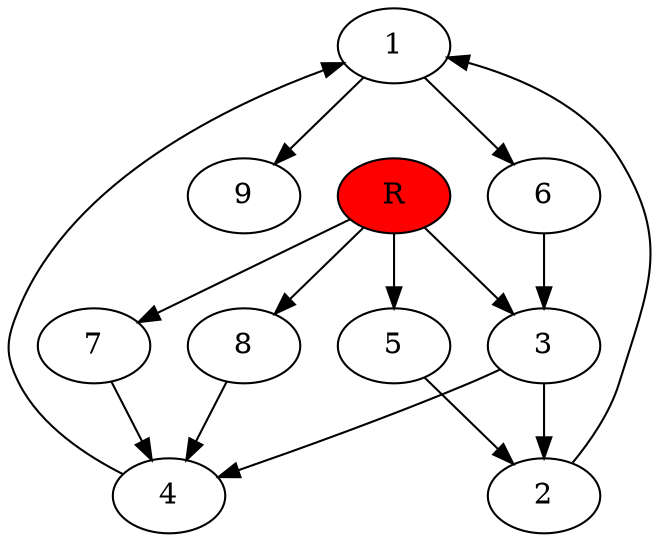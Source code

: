 digraph prb51176 {
	1
	2
	3
	4
	5
	6
	7
	8
	R [fillcolor="#ff0000" style=filled]
	1 -> 6
	1 -> 9
	2 -> 1
	3 -> 2
	3 -> 4
	4 -> 1
	5 -> 2
	6 -> 3
	7 -> 4
	8 -> 4
	R -> 3
	R -> 5
	R -> 7
	R -> 8
}
